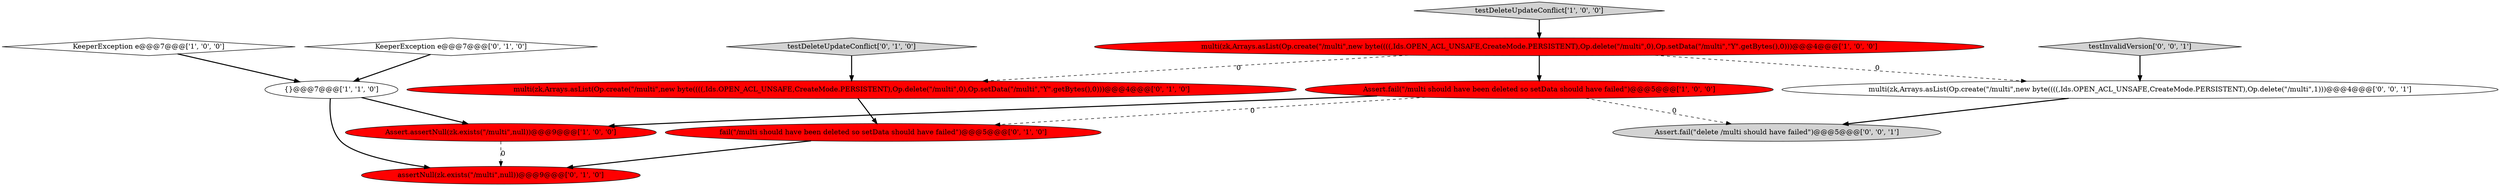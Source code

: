 digraph {
4 [style = filled, label = "{}@@@7@@@['1', '1', '0']", fillcolor = white, shape = ellipse image = "AAA0AAABBB1BBB"];
7 [style = filled, label = "testDeleteUpdateConflict['0', '1', '0']", fillcolor = lightgray, shape = diamond image = "AAA0AAABBB2BBB"];
10 [style = filled, label = "multi(zk,Arrays.asList(Op.create(\"/multi\",new byte((((,Ids.OPEN_ACL_UNSAFE,CreateMode.PERSISTENT),Op.delete(\"/multi\",0),Op.setData(\"/multi\",\"Y\".getBytes(),0)))@@@4@@@['0', '1', '0']", fillcolor = red, shape = ellipse image = "AAA1AAABBB2BBB"];
1 [style = filled, label = "KeeperException e@@@7@@@['1', '0', '0']", fillcolor = white, shape = diamond image = "AAA0AAABBB1BBB"];
13 [style = filled, label = "testInvalidVersion['0', '0', '1']", fillcolor = lightgray, shape = diamond image = "AAA0AAABBB3BBB"];
11 [style = filled, label = "Assert.fail(\"delete /multi should have failed\")@@@5@@@['0', '0', '1']", fillcolor = lightgray, shape = ellipse image = "AAA0AAABBB3BBB"];
6 [style = filled, label = "assertNull(zk.exists(\"/multi\",null))@@@9@@@['0', '1', '0']", fillcolor = red, shape = ellipse image = "AAA1AAABBB2BBB"];
3 [style = filled, label = "Assert.assertNull(zk.exists(\"/multi\",null))@@@9@@@['1', '0', '0']", fillcolor = red, shape = ellipse image = "AAA1AAABBB1BBB"];
0 [style = filled, label = "testDeleteUpdateConflict['1', '0', '0']", fillcolor = lightgray, shape = diamond image = "AAA0AAABBB1BBB"];
8 [style = filled, label = "KeeperException e@@@7@@@['0', '1', '0']", fillcolor = white, shape = diamond image = "AAA0AAABBB2BBB"];
12 [style = filled, label = "multi(zk,Arrays.asList(Op.create(\"/multi\",new byte((((,Ids.OPEN_ACL_UNSAFE,CreateMode.PERSISTENT),Op.delete(\"/multi\",1)))@@@4@@@['0', '0', '1']", fillcolor = white, shape = ellipse image = "AAA0AAABBB3BBB"];
5 [style = filled, label = "Assert.fail(\"/multi should have been deleted so setData should have failed\")@@@5@@@['1', '0', '0']", fillcolor = red, shape = ellipse image = "AAA1AAABBB1BBB"];
2 [style = filled, label = "multi(zk,Arrays.asList(Op.create(\"/multi\",new byte((((,Ids.OPEN_ACL_UNSAFE,CreateMode.PERSISTENT),Op.delete(\"/multi\",0),Op.setData(\"/multi\",\"Y\".getBytes(),0)))@@@4@@@['1', '0', '0']", fillcolor = red, shape = ellipse image = "AAA1AAABBB1BBB"];
9 [style = filled, label = "fail(\"/multi should have been deleted so setData should have failed\")@@@5@@@['0', '1', '0']", fillcolor = red, shape = ellipse image = "AAA1AAABBB2BBB"];
5->3 [style = bold, label=""];
4->3 [style = bold, label=""];
5->9 [style = dashed, label="0"];
1->4 [style = bold, label=""];
10->9 [style = bold, label=""];
2->5 [style = bold, label=""];
3->6 [style = dashed, label="0"];
13->12 [style = bold, label=""];
8->4 [style = bold, label=""];
2->12 [style = dashed, label="0"];
5->11 [style = dashed, label="0"];
4->6 [style = bold, label=""];
7->10 [style = bold, label=""];
2->10 [style = dashed, label="0"];
9->6 [style = bold, label=""];
0->2 [style = bold, label=""];
12->11 [style = bold, label=""];
}
